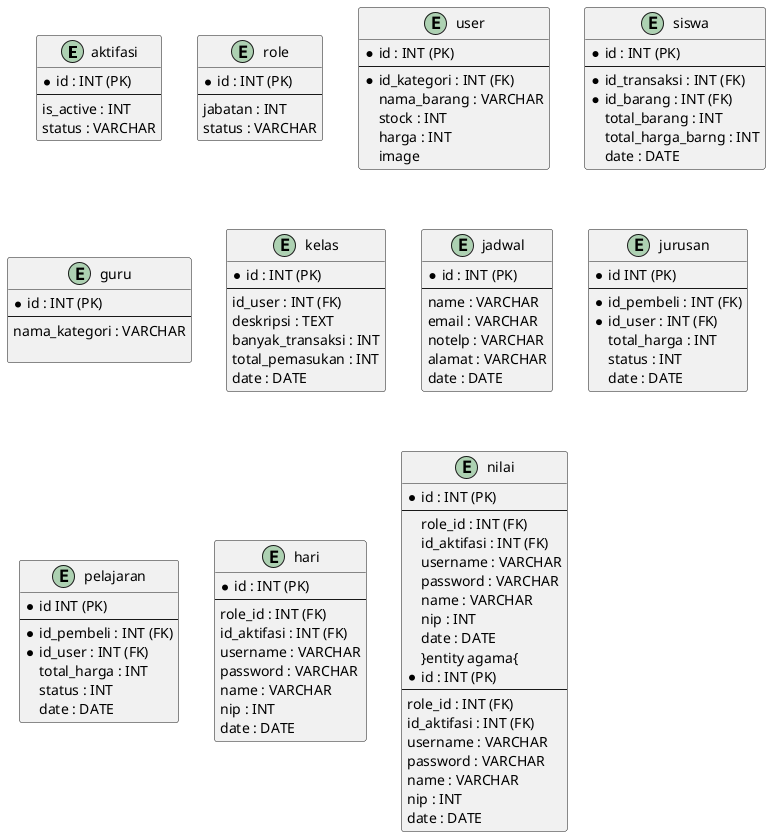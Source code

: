 @startuml sekolah
entity aktifasi{
    *id : INT (PK)
    --
    is_active : INT
    status : VARCHAR
}
entity role{
    *id : INT (PK)
    --
    jabatan : INT
    status : VARCHAR
}
entity user{
    *id : INT (PK)
    --
    *id_kategori : INT (FK)
    nama_barang : VARCHAR
    stock : INT
    harga : INT
    image
}
entity siswa{
    *id : INT (PK)
    --
    *id_transaksi : INT (FK)
    *id_barang : INT (FK)
    total_barang : INT
    total_harga_barng : INT
    date : DATE
}
entity guru{
    *id : INT (PK)
    --
    nama_kategori : VARCHAR
    
}
entity kelas{
    *id : INT (PK)
    --
    id_user : INT (FK)
    deskripsi : TEXT
    banyak_transaksi : INT
    total_pemasukan : INT
    date : DATE
}
entity jadwal{
    *id : INT (PK)
    --
    name : VARCHAR
    email : VARCHAR
    notelp : VARCHAR
    alamat : VARCHAR
    date : DATE
}
entity jurusan{
    *id INT (PK)
    --
    *id_pembeli : INT (FK)
    *id_user : INT (FK)
    total_harga : INT
    status : INT
    date : DATE
}

entity pelajaran{
    *id INT (PK)
    --
    *id_pembeli : INT (FK)
    *id_user : INT (FK)
    total_harga : INT
    status : INT
    date : DATE
}
entity hari{
    *id : INT (PK)
    --
    role_id : INT (FK)
    id_aktifasi : INT (FK)
    username : VARCHAR
    password : VARCHAR
    name : VARCHAR
    nip : INT
    date : DATE
}
entity nilai{
    *id : INT (PK)
    --
    role_id : INT (FK)
    id_aktifasi : INT (FK)
    username : VARCHAR
    password : VARCHAR
    name : VARCHAR
    nip : INT
    date : DATE
}entity agama{
    *id : INT (PK)
    --
    role_id : INT (FK)
    id_aktifasi : INT (FK)
    username : VARCHAR
    password : VARCHAR
    name : VARCHAR
    nip : INT
    date : DATE
}
@enduml